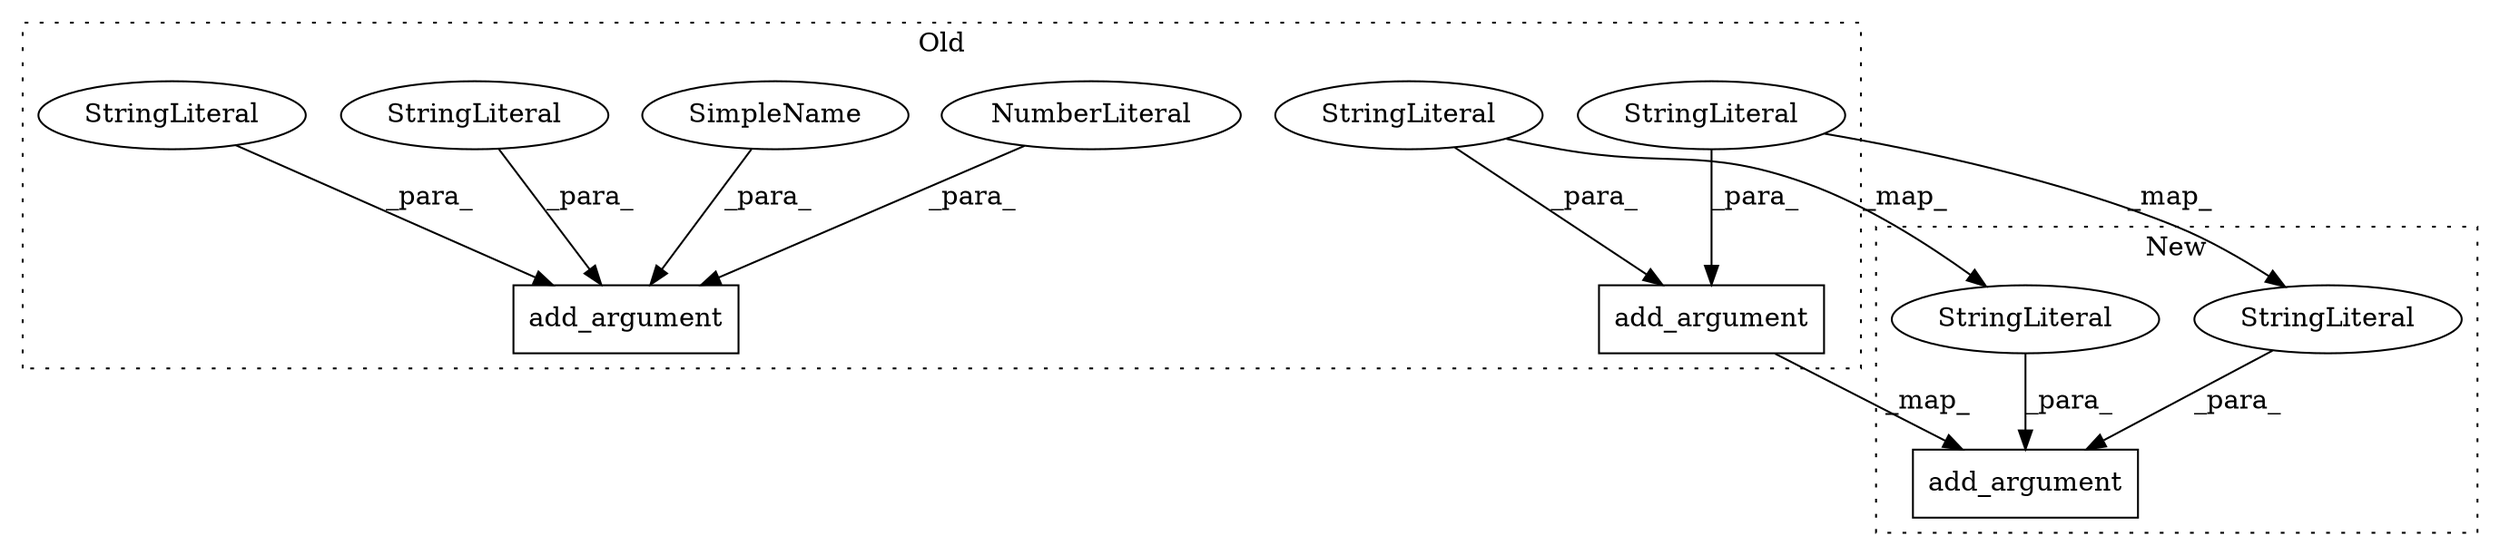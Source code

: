 digraph G {
subgraph cluster0 {
1 [label="add_argument" a="32" s="2518,2582" l="13,1" shape="box"];
3 [label="StringLiteral" a="45" s="2531" l="14" shape="ellipse"];
6 [label="StringLiteral" a="45" s="2552" l="30" shape="ellipse"];
7 [label="add_argument" a="32" s="2596,2667" l="13,1" shape="box"];
8 [label="StringLiteral" a="45" s="2635" l="32" shape="ellipse"];
9 [label="StringLiteral" a="45" s="2609" l="16" shape="ellipse"];
10 [label="NumberLiteral" a="34" s="2630" l="4" shape="ellipse"];
11 [label="SimpleName" a="42" s="2626" l="3" shape="ellipse"];
label = "Old";
style="dotted";
}
subgraph cluster1 {
2 [label="add_argument" a="32" s="5213,5295" l="13,1" shape="box"];
4 [label="StringLiteral" a="45" s="5226" l="21" shape="ellipse"];
5 [label="StringLiteral" a="45" s="5254" l="41" shape="ellipse"];
label = "New";
style="dotted";
}
1 -> 2 [label="_map_"];
3 -> 1 [label="_para_"];
3 -> 4 [label="_map_"];
4 -> 2 [label="_para_"];
5 -> 2 [label="_para_"];
6 -> 5 [label="_map_"];
6 -> 1 [label="_para_"];
8 -> 7 [label="_para_"];
9 -> 7 [label="_para_"];
10 -> 7 [label="_para_"];
11 -> 7 [label="_para_"];
}